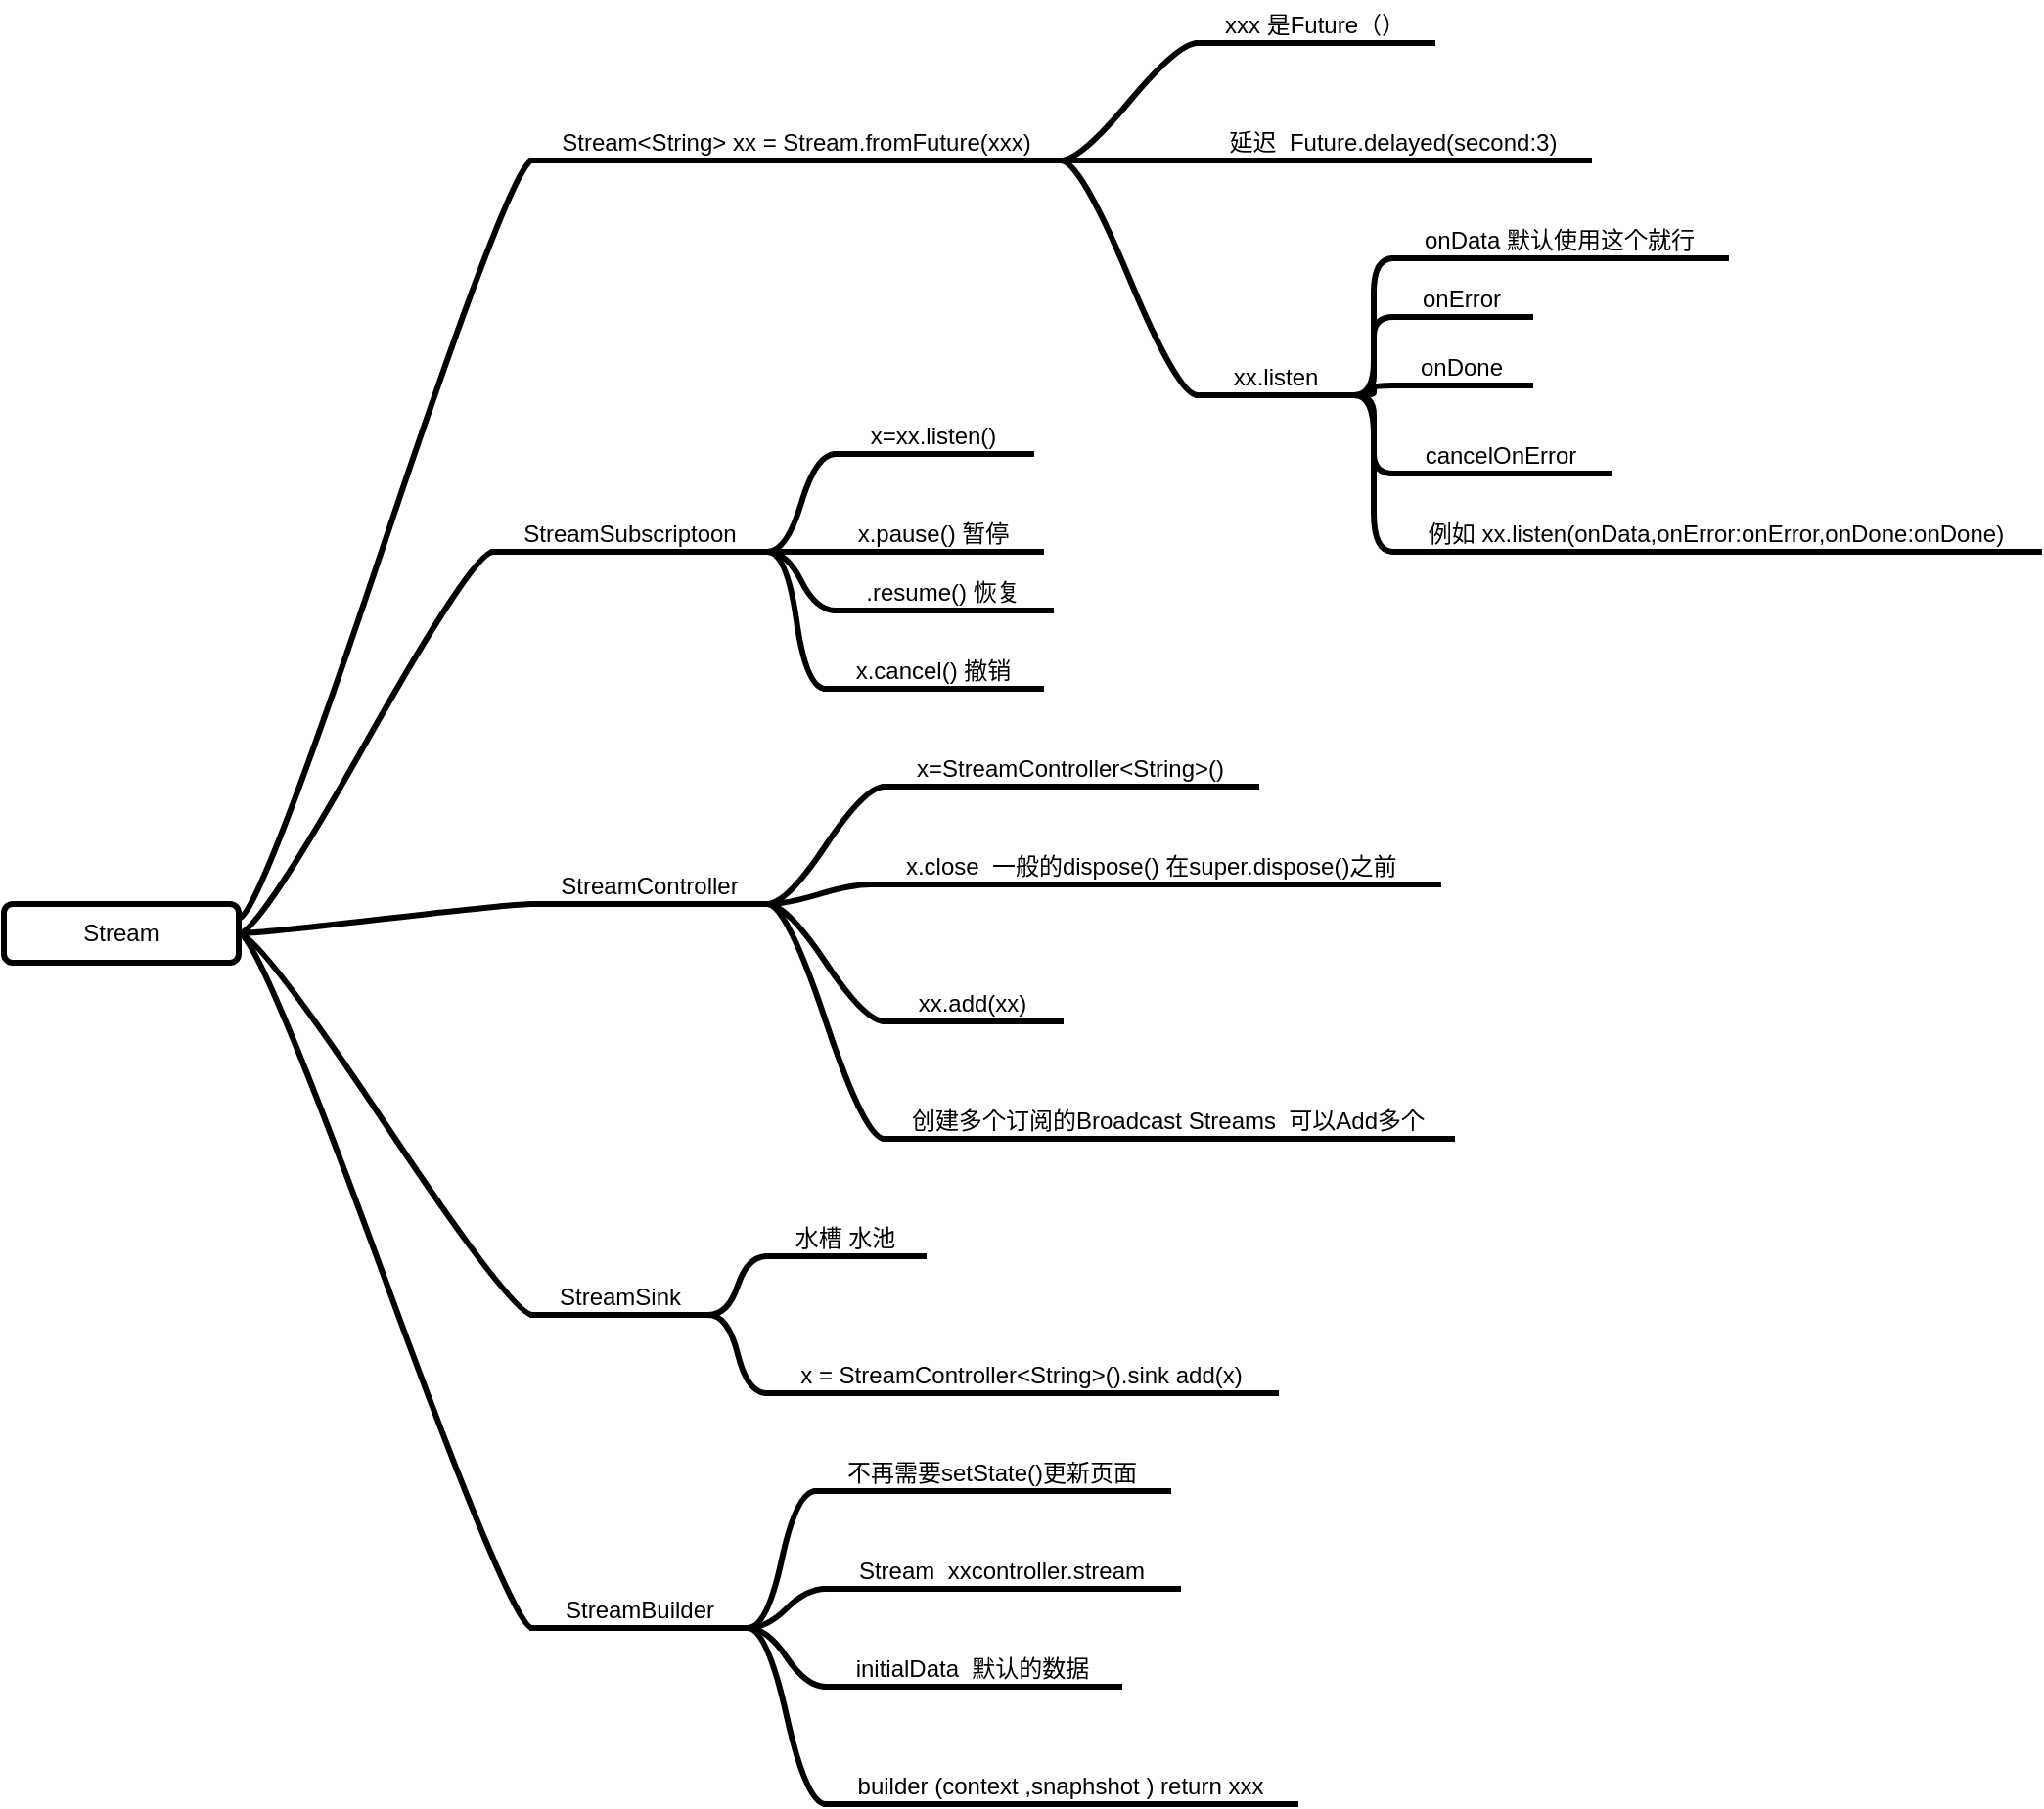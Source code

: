 <mxfile version="11.3.0" type="device" pages="1"><diagram id="tBVeNR8tAeQnVPIvRcEZ" name="第 1 页"><mxGraphModel dx="1735" dy="666" grid="1" gridSize="10" guides="1" tooltips="1" connect="1" arrows="1" fold="1" page="1" pageScale="1" pageWidth="827" pageHeight="1169" math="0" shadow="0"><root><mxCell id="0"/><mxCell id="1" parent="0"/><mxCell id="sRZk5UIcGgibsFxKfwUm-1" value="Stream" style="rounded=1;whiteSpace=wrap;html=1;strokeColor=#000000;strokeWidth=3;" vertex="1" parent="1"><mxGeometry x="-70" y="640" width="120" height="30" as="geometry"/></mxCell><mxCell id="sRZk5UIcGgibsFxKfwUm-2" value="Stream&amp;lt;String&amp;gt; xx = Stream.fromFuture(xxx)" style="whiteSpace=wrap;html=1;shape=partialRectangle;top=0;left=0;bottom=1;right=0;points=[[0,1],[1,1]];strokeColor=#000000;fillColor=none;align=center;verticalAlign=bottom;routingCenterY=0.5;snapToPoint=1;container=1;recursiveResize=0;autosize=1;treeFolding=1;treeMoving=1;strokeWidth=3;" vertex="1" parent="1"><mxGeometry x="200" y="240" width="270" height="20" as="geometry"/></mxCell><mxCell id="sRZk5UIcGgibsFxKfwUm-3" value="" style="edgeStyle=entityRelationEdgeStyle;startArrow=none;endArrow=none;segment=10;curved=1;strokeColor=#000000;strokeWidth=3;exitX=1;exitY=0.25;exitDx=0;exitDy=0;" edge="1" target="sRZk5UIcGgibsFxKfwUm-2" parent="1" source="sRZk5UIcGgibsFxKfwUm-1"><mxGeometry relative="1" as="geometry"><mxPoint x="160" y="280" as="sourcePoint"/></mxGeometry></mxCell><mxCell id="sRZk5UIcGgibsFxKfwUm-4" value="xxx 是Future（）" style="whiteSpace=wrap;html=1;shape=partialRectangle;top=0;left=0;bottom=1;right=0;points=[[0,1],[1,1]];strokeColor=#000000;fillColor=none;align=center;verticalAlign=bottom;routingCenterY=0.5;snapToPoint=1;container=1;recursiveResize=0;autosize=1;treeFolding=1;treeMoving=1;strokeWidth=3;" vertex="1" parent="1"><mxGeometry x="540" y="180" width="120" height="20" as="geometry"/></mxCell><mxCell id="sRZk5UIcGgibsFxKfwUm-5" value="" style="edgeStyle=entityRelationEdgeStyle;startArrow=none;endArrow=none;segment=10;curved=1;strokeColor=#000000;strokeWidth=3;exitX=1;exitY=1;exitDx=0;exitDy=0;" edge="1" target="sRZk5UIcGgibsFxKfwUm-4" parent="1" source="sRZk5UIcGgibsFxKfwUm-2"><mxGeometry relative="1" as="geometry"><mxPoint x="500" y="220" as="sourcePoint"/></mxGeometry></mxCell><mxCell id="sRZk5UIcGgibsFxKfwUm-6" value="延迟&amp;nbsp; Future.delayed(second:3)" style="whiteSpace=wrap;html=1;shape=partialRectangle;top=0;left=0;bottom=1;right=0;points=[[0,1],[1,1]];strokeColor=#000000;fillColor=none;align=center;verticalAlign=bottom;routingCenterY=0.5;snapToPoint=1;container=1;recursiveResize=0;autosize=1;treeFolding=1;treeMoving=1;strokeWidth=3;" vertex="1" parent="1"><mxGeometry x="540" y="240" width="200" height="20" as="geometry"/></mxCell><mxCell id="sRZk5UIcGgibsFxKfwUm-7" value="" style="edgeStyle=entityRelationEdgeStyle;startArrow=none;endArrow=none;segment=10;curved=1;strokeColor=#000000;strokeWidth=3;exitX=1;exitY=1;exitDx=0;exitDy=0;" edge="1" target="sRZk5UIcGgibsFxKfwUm-6" parent="1" source="sRZk5UIcGgibsFxKfwUm-2"><mxGeometry relative="1" as="geometry"><mxPoint x="500" y="280" as="sourcePoint"/></mxGeometry></mxCell><mxCell id="sRZk5UIcGgibsFxKfwUm-8" value="xx.listen" style="whiteSpace=wrap;html=1;shape=partialRectangle;top=0;left=0;bottom=1;right=0;points=[[0,1],[1,1]];strokeColor=#000000;fillColor=none;align=center;verticalAlign=bottom;routingCenterY=0.5;snapToPoint=1;container=1;recursiveResize=0;autosize=1;treeFolding=1;treeMoving=1;strokeWidth=3;" vertex="1" parent="1"><mxGeometry x="540" y="360" width="80" height="20" as="geometry"/></mxCell><mxCell id="sRZk5UIcGgibsFxKfwUm-9" value="" style="edgeStyle=entityRelationEdgeStyle;startArrow=none;endArrow=none;segment=10;curved=1;strokeColor=#000000;strokeWidth=3;exitX=1;exitY=1;exitDx=0;exitDy=0;" edge="1" target="sRZk5UIcGgibsFxKfwUm-8" parent="1" source="sRZk5UIcGgibsFxKfwUm-2"><mxGeometry relative="1" as="geometry"><mxPoint x="470" y="290" as="sourcePoint"/></mxGeometry></mxCell><mxCell id="sRZk5UIcGgibsFxKfwUm-10" value="onData 默认使用这个就行" style="whiteSpace=wrap;html=1;shape=partialRectangle;top=0;left=0;bottom=1;right=0;points=[[0,1],[1,1]];strokeColor=#000000;fillColor=none;align=center;verticalAlign=bottom;routingCenterY=0.5;snapToPoint=1;container=1;recursiveResize=0;autosize=1;treeFolding=1;treeMoving=1;strokeWidth=3;" vertex="1" parent="1"><mxGeometry x="640" y="290" width="170" height="20" as="geometry"/></mxCell><mxCell id="sRZk5UIcGgibsFxKfwUm-11" value="" style="edgeStyle=entityRelationEdgeStyle;startArrow=none;endArrow=none;segment=10;curved=1;strokeColor=#000000;strokeWidth=3;exitX=1;exitY=1;exitDx=0;exitDy=0;" edge="1" target="sRZk5UIcGgibsFxKfwUm-10" parent="1" source="sRZk5UIcGgibsFxKfwUm-8"><mxGeometry relative="1" as="geometry"><mxPoint x="600" y="330" as="sourcePoint"/></mxGeometry></mxCell><mxCell id="sRZk5UIcGgibsFxKfwUm-12" value="onError" style="whiteSpace=wrap;html=1;shape=partialRectangle;top=0;left=0;bottom=1;right=0;points=[[0,1],[1,1]];strokeColor=#000000;fillColor=none;align=center;verticalAlign=bottom;routingCenterY=0.5;snapToPoint=1;container=1;recursiveResize=0;autosize=1;treeFolding=1;treeMoving=1;strokeWidth=3;" vertex="1" parent="1"><mxGeometry x="640" y="320" width="70" height="20" as="geometry"/></mxCell><mxCell id="sRZk5UIcGgibsFxKfwUm-13" value="" style="edgeStyle=entityRelationEdgeStyle;startArrow=none;endArrow=none;segment=10;curved=1;strokeColor=#000000;strokeWidth=3;exitX=1;exitY=1;exitDx=0;exitDy=0;" edge="1" target="sRZk5UIcGgibsFxKfwUm-12" parent="1" source="sRZk5UIcGgibsFxKfwUm-8"><mxGeometry relative="1" as="geometry"><mxPoint x="600" y="360" as="sourcePoint"/></mxGeometry></mxCell><mxCell id="sRZk5UIcGgibsFxKfwUm-14" value="onDone" style="whiteSpace=wrap;html=1;shape=partialRectangle;top=0;left=0;bottom=1;right=0;points=[[0,1],[1,1]];strokeColor=#000000;fillColor=none;align=center;verticalAlign=bottom;routingCenterY=0.5;snapToPoint=1;container=1;recursiveResize=0;autosize=1;treeFolding=1;treeMoving=1;strokeWidth=3;" vertex="1" parent="1"><mxGeometry x="640" y="355" width="70" height="20" as="geometry"/></mxCell><mxCell id="sRZk5UIcGgibsFxKfwUm-15" value="" style="edgeStyle=entityRelationEdgeStyle;startArrow=none;endArrow=none;segment=10;curved=1;strokeColor=#000000;strokeWidth=3;exitX=1;exitY=1;exitDx=0;exitDy=0;" edge="1" target="sRZk5UIcGgibsFxKfwUm-14" parent="1" source="sRZk5UIcGgibsFxKfwUm-8"><mxGeometry relative="1" as="geometry"><mxPoint x="600" y="395" as="sourcePoint"/></mxGeometry></mxCell><mxCell id="sRZk5UIcGgibsFxKfwUm-16" value="cancelOnError" style="whiteSpace=wrap;html=1;shape=partialRectangle;top=0;left=0;bottom=1;right=0;points=[[0,1],[1,1]];strokeColor=#000000;fillColor=none;align=center;verticalAlign=bottom;routingCenterY=0.5;snapToPoint=1;container=1;recursiveResize=0;autosize=1;treeFolding=1;treeMoving=1;strokeWidth=3;" vertex="1" parent="1"><mxGeometry x="640" y="400" width="110" height="20" as="geometry"/></mxCell><mxCell id="sRZk5UIcGgibsFxKfwUm-17" value="" style="edgeStyle=entityRelationEdgeStyle;startArrow=none;endArrow=none;segment=10;curved=1;strokeColor=#000000;strokeWidth=3;exitX=1;exitY=1;exitDx=0;exitDy=0;" edge="1" target="sRZk5UIcGgibsFxKfwUm-16" parent="1" source="sRZk5UIcGgibsFxKfwUm-8"><mxGeometry relative="1" as="geometry"><mxPoint x="600" y="440" as="sourcePoint"/></mxGeometry></mxCell><mxCell id="sRZk5UIcGgibsFxKfwUm-18" value="例如 xx.listen(onData,onError:onError,onDone:onDone)" style="whiteSpace=wrap;html=1;shape=partialRectangle;top=0;left=0;bottom=1;right=0;points=[[0,1],[1,1]];strokeColor=#000000;fillColor=none;align=center;verticalAlign=bottom;routingCenterY=0.5;snapToPoint=1;container=1;recursiveResize=0;autosize=1;treeFolding=1;treeMoving=1;strokeWidth=3;" vertex="1" parent="1"><mxGeometry x="640" y="440" width="330" height="20" as="geometry"/></mxCell><mxCell id="sRZk5UIcGgibsFxKfwUm-19" value="" style="edgeStyle=entityRelationEdgeStyle;startArrow=none;endArrow=none;segment=10;curved=1;strokeColor=#000000;strokeWidth=3;exitX=1;exitY=1;exitDx=0;exitDy=0;" edge="1" target="sRZk5UIcGgibsFxKfwUm-18" parent="1" source="sRZk5UIcGgibsFxKfwUm-8"><mxGeometry relative="1" as="geometry"><mxPoint x="600" y="480" as="sourcePoint"/></mxGeometry></mxCell><mxCell id="sRZk5UIcGgibsFxKfwUm-20" value="StreamSubscriptoon" style="whiteSpace=wrap;html=1;shape=partialRectangle;top=0;left=0;bottom=1;right=0;points=[[0,1],[1,1]];strokeColor=#000000;fillColor=none;align=center;verticalAlign=bottom;routingCenterY=0.5;snapToPoint=1;container=1;recursiveResize=0;autosize=1;treeFolding=1;treeMoving=1;strokeWidth=3;" vertex="1" parent="1"><mxGeometry x="180" y="440" width="140" height="20" as="geometry"/></mxCell><mxCell id="sRZk5UIcGgibsFxKfwUm-21" value="" style="edgeStyle=entityRelationEdgeStyle;startArrow=none;endArrow=none;segment=10;curved=1;strokeColor=#000000;strokeWidth=3;exitX=1;exitY=0.5;exitDx=0;exitDy=0;" edge="1" target="sRZk5UIcGgibsFxKfwUm-20" parent="1" source="sRZk5UIcGgibsFxKfwUm-1"><mxGeometry relative="1" as="geometry"><mxPoint x="140" y="480" as="sourcePoint"/></mxGeometry></mxCell><mxCell id="sRZk5UIcGgibsFxKfwUm-22" value="x=xx.listen()" style="whiteSpace=wrap;html=1;shape=partialRectangle;top=0;left=0;bottom=1;right=0;points=[[0,1],[1,1]];strokeColor=#000000;fillColor=none;align=center;verticalAlign=bottom;routingCenterY=0.5;snapToPoint=1;container=1;recursiveResize=0;autosize=1;treeFolding=1;treeMoving=1;strokeWidth=3;" vertex="1" parent="1"><mxGeometry x="355" y="390" width="100" height="20" as="geometry"/></mxCell><mxCell id="sRZk5UIcGgibsFxKfwUm-23" value="" style="edgeStyle=entityRelationEdgeStyle;startArrow=none;endArrow=none;segment=10;curved=1;strokeColor=#000000;strokeWidth=3;exitX=1;exitY=1;exitDx=0;exitDy=0;" edge="1" target="sRZk5UIcGgibsFxKfwUm-22" parent="1" source="sRZk5UIcGgibsFxKfwUm-20"><mxGeometry relative="1" as="geometry"><mxPoint x="295" y="430" as="sourcePoint"/></mxGeometry></mxCell><mxCell id="sRZk5UIcGgibsFxKfwUm-24" value="x.pause() 暂停" style="whiteSpace=wrap;html=1;shape=partialRectangle;top=0;left=0;bottom=1;right=0;points=[[0,1],[1,1]];strokeColor=#000000;fillColor=none;align=center;verticalAlign=bottom;routingCenterY=0.5;snapToPoint=1;container=1;recursiveResize=0;autosize=1;treeFolding=1;treeMoving=1;strokeWidth=3;" vertex="1" parent="1"><mxGeometry x="350" y="440" width="110" height="20" as="geometry"/></mxCell><mxCell id="sRZk5UIcGgibsFxKfwUm-25" value="" style="edgeStyle=entityRelationEdgeStyle;startArrow=none;endArrow=none;segment=10;curved=1;strokeColor=#000000;strokeWidth=3;exitX=1;exitY=1;exitDx=0;exitDy=0;" edge="1" target="sRZk5UIcGgibsFxKfwUm-24" parent="1" source="sRZk5UIcGgibsFxKfwUm-20"><mxGeometry relative="1" as="geometry"><mxPoint x="295" y="470" as="sourcePoint"/></mxGeometry></mxCell><mxCell id="sRZk5UIcGgibsFxKfwUm-26" value=".resume() 恢复" style="whiteSpace=wrap;html=1;shape=partialRectangle;top=0;left=0;bottom=1;right=0;points=[[0,1],[1,1]];strokeColor=#000000;fillColor=none;align=center;verticalAlign=bottom;routingCenterY=0.5;snapToPoint=1;container=1;recursiveResize=0;autosize=1;treeFolding=1;treeMoving=1;strokeWidth=3;" vertex="1" parent="1"><mxGeometry x="355" y="470" width="110" height="20" as="geometry"/></mxCell><mxCell id="sRZk5UIcGgibsFxKfwUm-27" value="" style="edgeStyle=entityRelationEdgeStyle;startArrow=none;endArrow=none;segment=10;curved=1;strokeColor=#000000;strokeWidth=3;exitX=1;exitY=1;exitDx=0;exitDy=0;" edge="1" target="sRZk5UIcGgibsFxKfwUm-26" parent="1" source="sRZk5UIcGgibsFxKfwUm-20"><mxGeometry relative="1" as="geometry"><mxPoint x="295" y="510" as="sourcePoint"/></mxGeometry></mxCell><mxCell id="sRZk5UIcGgibsFxKfwUm-28" value="x.cancel() 撤销" style="whiteSpace=wrap;html=1;shape=partialRectangle;top=0;left=0;bottom=1;right=0;points=[[0,1],[1,1]];strokeColor=#000000;fillColor=none;align=center;verticalAlign=bottom;routingCenterY=0.5;snapToPoint=1;container=1;recursiveResize=0;autosize=1;treeFolding=1;treeMoving=1;strokeWidth=3;" vertex="1" parent="1"><mxGeometry x="350" y="510" width="110" height="20" as="geometry"/></mxCell><mxCell id="sRZk5UIcGgibsFxKfwUm-29" value="" style="edgeStyle=entityRelationEdgeStyle;startArrow=none;endArrow=none;segment=10;curved=1;strokeColor=#000000;strokeWidth=3;exitX=1;exitY=1;exitDx=0;exitDy=0;" edge="1" target="sRZk5UIcGgibsFxKfwUm-28" parent="1" source="sRZk5UIcGgibsFxKfwUm-20"><mxGeometry relative="1" as="geometry"><mxPoint x="295" y="550" as="sourcePoint"/></mxGeometry></mxCell><mxCell id="sRZk5UIcGgibsFxKfwUm-31" value="StreamController" style="whiteSpace=wrap;html=1;shape=partialRectangle;top=0;left=0;bottom=1;right=0;points=[[0,1],[1,1]];strokeColor=#000000;fillColor=none;align=center;verticalAlign=bottom;routingCenterY=0.5;snapToPoint=1;container=1;recursiveResize=0;autosize=1;treeFolding=1;treeMoving=1;strokeWidth=3;" vertex="1" parent="1"><mxGeometry x="200" y="620" width="120" height="20" as="geometry"/></mxCell><mxCell id="sRZk5UIcGgibsFxKfwUm-32" value="" style="edgeStyle=entityRelationEdgeStyle;startArrow=none;endArrow=none;segment=10;curved=1;strokeColor=#000000;strokeWidth=3;exitX=1;exitY=0.5;exitDx=0;exitDy=0;" edge="1" target="sRZk5UIcGgibsFxKfwUm-31" parent="1" source="sRZk5UIcGgibsFxKfwUm-1"><mxGeometry relative="1" as="geometry"><mxPoint x="160" y="660" as="sourcePoint"/></mxGeometry></mxCell><mxCell id="sRZk5UIcGgibsFxKfwUm-33" value="x=StreamController&amp;lt;String&amp;gt;()" style="whiteSpace=wrap;html=1;shape=partialRectangle;top=0;left=0;bottom=1;right=0;points=[[0,1],[1,1]];strokeColor=#000000;fillColor=none;align=center;verticalAlign=bottom;routingCenterY=0.5;snapToPoint=1;container=1;recursiveResize=0;autosize=1;treeFolding=1;treeMoving=1;strokeWidth=3;" vertex="1" parent="1"><mxGeometry x="380" y="560" width="190" height="20" as="geometry"/></mxCell><mxCell id="sRZk5UIcGgibsFxKfwUm-34" value="" style="edgeStyle=entityRelationEdgeStyle;startArrow=none;endArrow=none;segment=10;curved=1;strokeColor=#000000;strokeWidth=3;exitX=1;exitY=1;exitDx=0;exitDy=0;" edge="1" target="sRZk5UIcGgibsFxKfwUm-33" parent="1" source="sRZk5UIcGgibsFxKfwUm-31"><mxGeometry relative="1" as="geometry"><mxPoint x="295" y="590" as="sourcePoint"/></mxGeometry></mxCell><mxCell id="sRZk5UIcGgibsFxKfwUm-35" value="x.close&amp;nbsp; 一般的dispose() 在super.dispose()之前&amp;nbsp;" style="whiteSpace=wrap;html=1;shape=partialRectangle;top=0;left=0;bottom=1;right=0;points=[[0,1],[1,1]];strokeColor=#000000;fillColor=none;align=center;verticalAlign=bottom;routingCenterY=0.5;snapToPoint=1;container=1;recursiveResize=0;autosize=1;treeFolding=1;treeMoving=1;strokeWidth=3;" vertex="1" parent="1"><mxGeometry x="373" y="610" width="290" height="20" as="geometry"/></mxCell><mxCell id="sRZk5UIcGgibsFxKfwUm-36" value="" style="edgeStyle=entityRelationEdgeStyle;startArrow=none;endArrow=none;segment=10;curved=1;strokeColor=#000000;strokeWidth=3;exitX=1;exitY=1;exitDx=0;exitDy=0;" edge="1" target="sRZk5UIcGgibsFxKfwUm-35" parent="1" source="sRZk5UIcGgibsFxKfwUm-31"><mxGeometry relative="1" as="geometry"><mxPoint x="295" y="650" as="sourcePoint"/></mxGeometry></mxCell><mxCell id="sRZk5UIcGgibsFxKfwUm-37" value="xx.add(xx)" style="whiteSpace=wrap;html=1;shape=partialRectangle;top=0;left=0;bottom=1;right=0;points=[[0,1],[1,1]];strokeColor=#000000;fillColor=none;align=center;verticalAlign=bottom;routingCenterY=0.5;snapToPoint=1;container=1;recursiveResize=0;autosize=1;treeFolding=1;treeMoving=1;strokeWidth=3;" vertex="1" parent="1"><mxGeometry x="380" y="680" width="90" height="20" as="geometry"/></mxCell><mxCell id="sRZk5UIcGgibsFxKfwUm-38" value="" style="edgeStyle=entityRelationEdgeStyle;startArrow=none;endArrow=none;segment=10;curved=1;strokeColor=#000000;strokeWidth=3;exitX=1;exitY=1;exitDx=0;exitDy=0;" edge="1" target="sRZk5UIcGgibsFxKfwUm-37" parent="1" source="sRZk5UIcGgibsFxKfwUm-31"><mxGeometry relative="1" as="geometry"><mxPoint x="295" y="720" as="sourcePoint"/></mxGeometry></mxCell><mxCell id="sRZk5UIcGgibsFxKfwUm-39" value="创建多个订阅的Broadcast Streams&amp;nbsp; 可以Add多个" style="whiteSpace=wrap;html=1;shape=partialRectangle;top=0;left=0;bottom=1;right=0;points=[[0,1],[1,1]];strokeColor=#000000;fillColor=none;align=center;verticalAlign=bottom;routingCenterY=0.5;snapToPoint=1;container=1;recursiveResize=0;autosize=1;treeFolding=1;treeMoving=1;strokeWidth=3;" vertex="1" parent="1"><mxGeometry x="380" y="740" width="290" height="20" as="geometry"/></mxCell><mxCell id="sRZk5UIcGgibsFxKfwUm-40" value="" style="edgeStyle=entityRelationEdgeStyle;startArrow=none;endArrow=none;segment=10;curved=1;strokeColor=#000000;strokeWidth=3;exitX=1;exitY=1;exitDx=0;exitDy=0;" edge="1" target="sRZk5UIcGgibsFxKfwUm-39" parent="1" source="sRZk5UIcGgibsFxKfwUm-31"><mxGeometry relative="1" as="geometry"><mxPoint x="295" y="780" as="sourcePoint"/></mxGeometry></mxCell><mxCell id="sRZk5UIcGgibsFxKfwUm-41" value="StreamSink" style="whiteSpace=wrap;html=1;shape=partialRectangle;top=0;left=0;bottom=1;right=0;points=[[0,1],[1,1]];strokeColor=#000000;fillColor=none;align=center;verticalAlign=bottom;routingCenterY=0.5;snapToPoint=1;container=1;recursiveResize=0;autosize=1;treeFolding=1;treeMoving=1;strokeWidth=3;" vertex="1" parent="1"><mxGeometry x="200" y="830" width="90" height="20" as="geometry"/></mxCell><mxCell id="sRZk5UIcGgibsFxKfwUm-42" value="" style="edgeStyle=entityRelationEdgeStyle;startArrow=none;endArrow=none;segment=10;curved=1;strokeColor=#000000;strokeWidth=3;exitX=1;exitY=0.5;exitDx=0;exitDy=0;" edge="1" target="sRZk5UIcGgibsFxKfwUm-41" parent="1" source="sRZk5UIcGgibsFxKfwUm-1"><mxGeometry relative="1" as="geometry"><mxPoint x="120" y="480" as="sourcePoint"/></mxGeometry></mxCell><mxCell id="sRZk5UIcGgibsFxKfwUm-43" value="水槽 水池" style="whiteSpace=wrap;html=1;shape=partialRectangle;top=0;left=0;bottom=1;right=0;points=[[0,1],[1,1]];strokeColor=#000000;fillColor=none;align=center;verticalAlign=bottom;routingCenterY=0.5;snapToPoint=1;container=1;recursiveResize=0;autosize=1;treeFolding=1;treeMoving=1;strokeWidth=3;" vertex="1" parent="1"><mxGeometry x="320" y="800" width="80" height="20" as="geometry"/></mxCell><mxCell id="sRZk5UIcGgibsFxKfwUm-44" value="" style="edgeStyle=entityRelationEdgeStyle;startArrow=none;endArrow=none;segment=10;curved=1;strokeColor=#000000;strokeWidth=3;exitX=1;exitY=1;exitDx=0;exitDy=0;" edge="1" target="sRZk5UIcGgibsFxKfwUm-43" parent="1" source="sRZk5UIcGgibsFxKfwUm-41"><mxGeometry relative="1" as="geometry"><mxPoint x="280" y="840" as="sourcePoint"/></mxGeometry></mxCell><mxCell id="sRZk5UIcGgibsFxKfwUm-45" value="x = StreamController&amp;lt;String&amp;gt;().sink add(x)" style="whiteSpace=wrap;html=1;shape=partialRectangle;top=0;left=0;bottom=1;right=0;points=[[0,1],[1,1]];strokeColor=#000000;fillColor=none;align=center;verticalAlign=bottom;routingCenterY=0.5;snapToPoint=1;container=1;recursiveResize=0;autosize=1;treeFolding=1;treeMoving=1;strokeWidth=3;" vertex="1" parent="1"><mxGeometry x="320" y="870" width="260" height="20" as="geometry"/></mxCell><mxCell id="sRZk5UIcGgibsFxKfwUm-46" value="" style="edgeStyle=entityRelationEdgeStyle;startArrow=none;endArrow=none;segment=10;curved=1;strokeColor=#000000;strokeWidth=3;exitX=1;exitY=1;exitDx=0;exitDy=0;" edge="1" target="sRZk5UIcGgibsFxKfwUm-45" parent="1" source="sRZk5UIcGgibsFxKfwUm-41"><mxGeometry relative="1" as="geometry"><mxPoint x="280" y="910" as="sourcePoint"/></mxGeometry></mxCell><mxCell id="sRZk5UIcGgibsFxKfwUm-47" value="StreamBuilder" style="whiteSpace=wrap;html=1;shape=partialRectangle;top=0;left=0;bottom=1;right=0;points=[[0,1],[1,1]];strokeColor=#000000;fillColor=none;align=center;verticalAlign=bottom;routingCenterY=0.5;snapToPoint=1;container=1;recursiveResize=0;autosize=1;treeFolding=1;treeMoving=1;strokeWidth=3;" vertex="1" parent="1"><mxGeometry x="200" y="990" width="110" height="20" as="geometry"/></mxCell><mxCell id="sRZk5UIcGgibsFxKfwUm-48" value="" style="edgeStyle=entityRelationEdgeStyle;startArrow=none;endArrow=none;segment=10;curved=1;strokeColor=#000000;strokeWidth=3;exitX=1;exitY=0.5;exitDx=0;exitDy=0;" edge="1" target="sRZk5UIcGgibsFxKfwUm-47" parent="1" source="sRZk5UIcGgibsFxKfwUm-1"><mxGeometry relative="1" as="geometry"><mxPoint x="90" y="700" as="sourcePoint"/></mxGeometry></mxCell><mxCell id="sRZk5UIcGgibsFxKfwUm-49" value="不再需要setState()更新页面" style="whiteSpace=wrap;html=1;shape=partialRectangle;top=0;left=0;bottom=1;right=0;points=[[0,1],[1,1]];strokeColor=#000000;fillColor=none;align=center;verticalAlign=bottom;routingCenterY=0.5;snapToPoint=1;container=1;recursiveResize=0;autosize=1;treeFolding=1;treeMoving=1;strokeWidth=3;" vertex="1" parent="1"><mxGeometry x="345" y="920" width="180" height="20" as="geometry"/></mxCell><mxCell id="sRZk5UIcGgibsFxKfwUm-50" value="" style="edgeStyle=entityRelationEdgeStyle;startArrow=none;endArrow=none;segment=10;curved=1;strokeColor=#000000;strokeWidth=3;exitX=1;exitY=1;exitDx=0;exitDy=0;" edge="1" target="sRZk5UIcGgibsFxKfwUm-49" parent="1" source="sRZk5UIcGgibsFxKfwUm-47"><mxGeometry relative="1" as="geometry"><mxPoint x="305" y="960" as="sourcePoint"/></mxGeometry></mxCell><mxCell id="sRZk5UIcGgibsFxKfwUm-51" value="Stream&amp;nbsp; xxcontroller.stream" style="whiteSpace=wrap;html=1;shape=partialRectangle;top=0;left=0;bottom=1;right=0;points=[[0,1],[1,1]];strokeColor=#000000;fillColor=none;align=center;verticalAlign=bottom;routingCenterY=0.5;snapToPoint=1;container=1;recursiveResize=0;autosize=1;treeFolding=1;treeMoving=1;strokeWidth=3;" vertex="1" parent="1"><mxGeometry x="350" y="970" width="180" height="20" as="geometry"/></mxCell><mxCell id="sRZk5UIcGgibsFxKfwUm-52" value="" style="edgeStyle=entityRelationEdgeStyle;startArrow=none;endArrow=none;segment=10;curved=1;strokeColor=#000000;strokeWidth=3;" edge="1" target="sRZk5UIcGgibsFxKfwUm-51" parent="1"><mxGeometry relative="1" as="geometry"><mxPoint x="310" y="1010" as="sourcePoint"/></mxGeometry></mxCell><mxCell id="sRZk5UIcGgibsFxKfwUm-53" value="initialData&amp;nbsp; 默认的数据" style="whiteSpace=wrap;html=1;shape=partialRectangle;top=0;left=0;bottom=1;right=0;points=[[0,1],[1,1]];strokeColor=#000000;fillColor=none;align=center;verticalAlign=bottom;routingCenterY=0.5;snapToPoint=1;container=1;recursiveResize=0;autosize=1;treeFolding=1;treeMoving=1;strokeWidth=3;" vertex="1" parent="1"><mxGeometry x="350" y="1020" width="150" height="20" as="geometry"/></mxCell><mxCell id="sRZk5UIcGgibsFxKfwUm-54" value="" style="edgeStyle=entityRelationEdgeStyle;startArrow=none;endArrow=none;segment=10;curved=1;strokeColor=#000000;strokeWidth=3;exitX=1;exitY=1;exitDx=0;exitDy=0;" edge="1" target="sRZk5UIcGgibsFxKfwUm-53" parent="1" source="sRZk5UIcGgibsFxKfwUm-47"><mxGeometry relative="1" as="geometry"><mxPoint x="310" y="1060" as="sourcePoint"/></mxGeometry></mxCell><mxCell id="sRZk5UIcGgibsFxKfwUm-55" value="builder (context ,snaphshot ) return xxx" style="whiteSpace=wrap;html=1;shape=partialRectangle;top=0;left=0;bottom=1;right=0;points=[[0,1],[1,1]];strokeColor=#000000;fillColor=none;align=center;verticalAlign=bottom;routingCenterY=0.5;snapToPoint=1;container=1;recursiveResize=0;autosize=1;treeFolding=1;treeMoving=1;strokeWidth=3;" vertex="1" parent="1"><mxGeometry x="350" y="1080" width="240" height="20" as="geometry"/></mxCell><mxCell id="sRZk5UIcGgibsFxKfwUm-56" value="" style="edgeStyle=entityRelationEdgeStyle;startArrow=none;endArrow=none;segment=10;curved=1;strokeColor=#000000;strokeWidth=3;exitX=1;exitY=1;exitDx=0;exitDy=0;" edge="1" target="sRZk5UIcGgibsFxKfwUm-55" parent="1" source="sRZk5UIcGgibsFxKfwUm-47"><mxGeometry relative="1" as="geometry"><mxPoint x="310" y="1120" as="sourcePoint"/></mxGeometry></mxCell></root></mxGraphModel></diagram></mxfile>